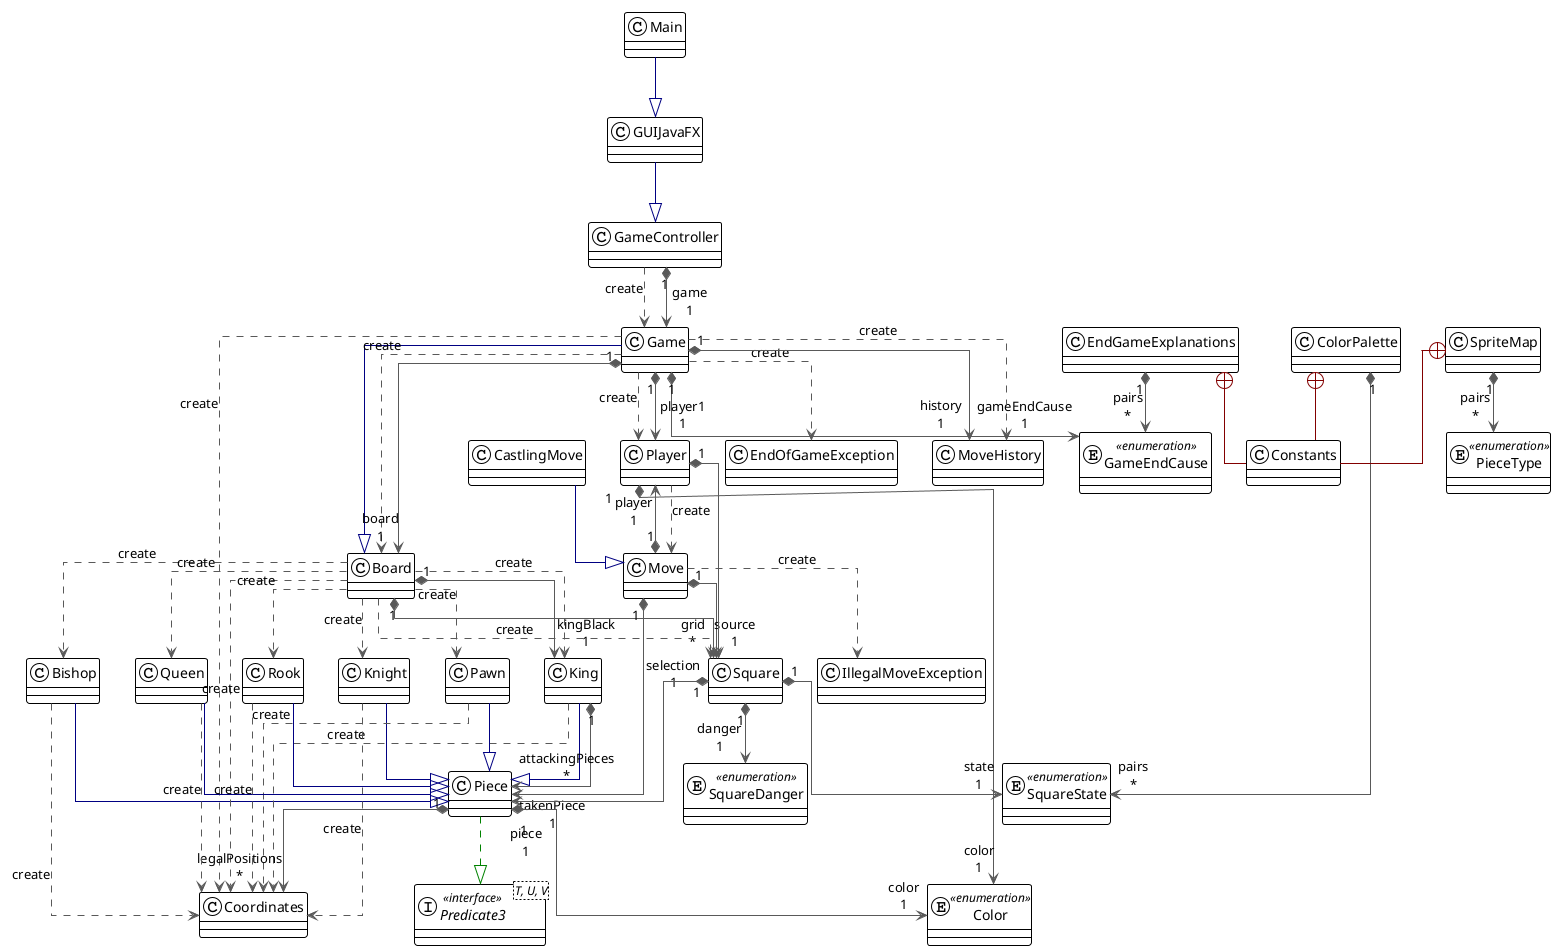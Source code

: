 @startuml

!theme plain
top to bottom direction
skinparam linetype ortho

class Bishop
class Board
class CastlingMove
enum Color << enumeration >>
class ColorPalette
class Constants
class Coordinates
class EndGameExplanations
class EndOfGameException
class GUIJavaFX
class Game
class GameController
enum GameEndCause << enumeration >>
class IllegalMoveException
class King
class Knight
class Main
class Move
class MoveHistory
class Pawn
class Piece
enum PieceType << enumeration >>
class Player
interface Predicate3<T, U, V> << interface >>
class Queen
class Rook
class SpriteMap
class Square
enum SquareDanger << enumeration >>
enum SquareState << enumeration >>

Bishop                -[#595959,dashed]->  Coordinates          : "«create»"
Bishop                -[#000082,plain]-^  Piece                
Board                 -[#595959,dashed]->  Bishop               : "«create»"
Board                 -[#595959,dashed]->  Coordinates          : "«create»"
Board                 -[#595959,dashed]->  King                 : "«create»"
Board                "1" *-[#595959,plain]-> "kingBlack\n1" King                 
Board                 -[#595959,dashed]->  Knight               : "«create»"
Board                 -[#595959,dashed]->  Pawn                 : "«create»"
Board                 -[#595959,dashed]->  Queen                : "«create»"
Board                 -[#595959,dashed]->  Rook                 : "«create»"
Board                "1" *-[#595959,plain]-> "grid\n*" Square               
Board                 -[#595959,dashed]->  Square               : "«create»"
CastlingMove          -[#000082,plain]-^  Move                 
ColorPalette          +-[#820000,plain]-  Constants            
ColorPalette         "1" *-[#595959,plain]-> "pairs\n*" SquareState          
EndGameExplanations   +-[#820000,plain]-  Constants            
EndGameExplanations  "1" *-[#595959,plain]-> "pairs\n*" GameEndCause         
GUIJavaFX             -[#000082,plain]-^  GameController       
Game                  -[#000082,plain]-^  Board                
Game                  -[#595959,dashed]->  Board                : "«create»"
Game                 "1" *-[#595959,plain]-> "board\n1" Board                
Game                  -[#595959,dashed]->  Coordinates          : "«create»"
Game                  -[#595959,dashed]->  EndOfGameException   : "«create»"
Game                 "1" *-[#595959,plain]-> "gameEndCause\n1" GameEndCause         
Game                  -[#595959,dashed]->  MoveHistory          : "«create»"
Game                 "1" *-[#595959,plain]-> "history\n1" MoveHistory          
Game                  -[#595959,dashed]->  Player               : "«create»"
Game                 "1" *-[#595959,plain]-> "player1\n1" Player               
GameController        -[#595959,dashed]->  Game                 : "«create»"
GameController       "1" *-[#595959,plain]-> "game\n1" Game                 
King                  -[#595959,dashed]->  Coordinates          : "«create»"
King                  -[#000082,plain]-^  Piece                
King                 "1" *-[#595959,plain]-> "attackingPieces\n*" Piece                
Knight                -[#595959,dashed]->  Coordinates          : "«create»"
Knight                -[#000082,plain]-^  Piece                
Main                  -[#000082,plain]-^  GUIJavaFX            
Move                  -[#595959,dashed]->  IllegalMoveException : "«create»"
Move                 "1" *-[#595959,plain]-> "takenPiece\n1" Piece                
Move                 "1" *-[#595959,plain]-> "player\n1" Player               
Move                 "1" *-[#595959,plain]-> "source\n1" Square               
Pawn                  -[#595959,dashed]->  Coordinates          : "«create»"
Pawn                  -[#000082,plain]-^  Piece                
Piece                "1" *-[#595959,plain]-> "color\n1" Color                
Piece                "1" *-[#595959,plain]-> "legalPositions\n*" Coordinates          
Piece                 -[#008200,dashed]-^  Predicate3           
Player               "1" *-[#595959,plain]-> "color\n1" Color                
Player                -[#595959,dashed]->  Move                 : "«create»"
Player               "1" *-[#595959,plain]-> "selection\n1" Square               
Queen                 -[#595959,dashed]->  Coordinates          : "«create»"
Queen                 -[#000082,plain]-^  Piece                
Rook                  -[#595959,dashed]->  Coordinates          : "«create»"
Rook                  -[#000082,plain]-^  Piece                
SpriteMap             +-[#820000,plain]-  Constants            
SpriteMap            "1" *-[#595959,plain]-> "pairs\n*" PieceType            
Square               "1" *-[#595959,plain]-> "piece\n1" Piece                
Square               "1" *-[#595959,plain]-> "danger\n1" SquareDanger         
Square               "1" *-[#595959,plain]-> "state\n1" SquareState          
@enduml
